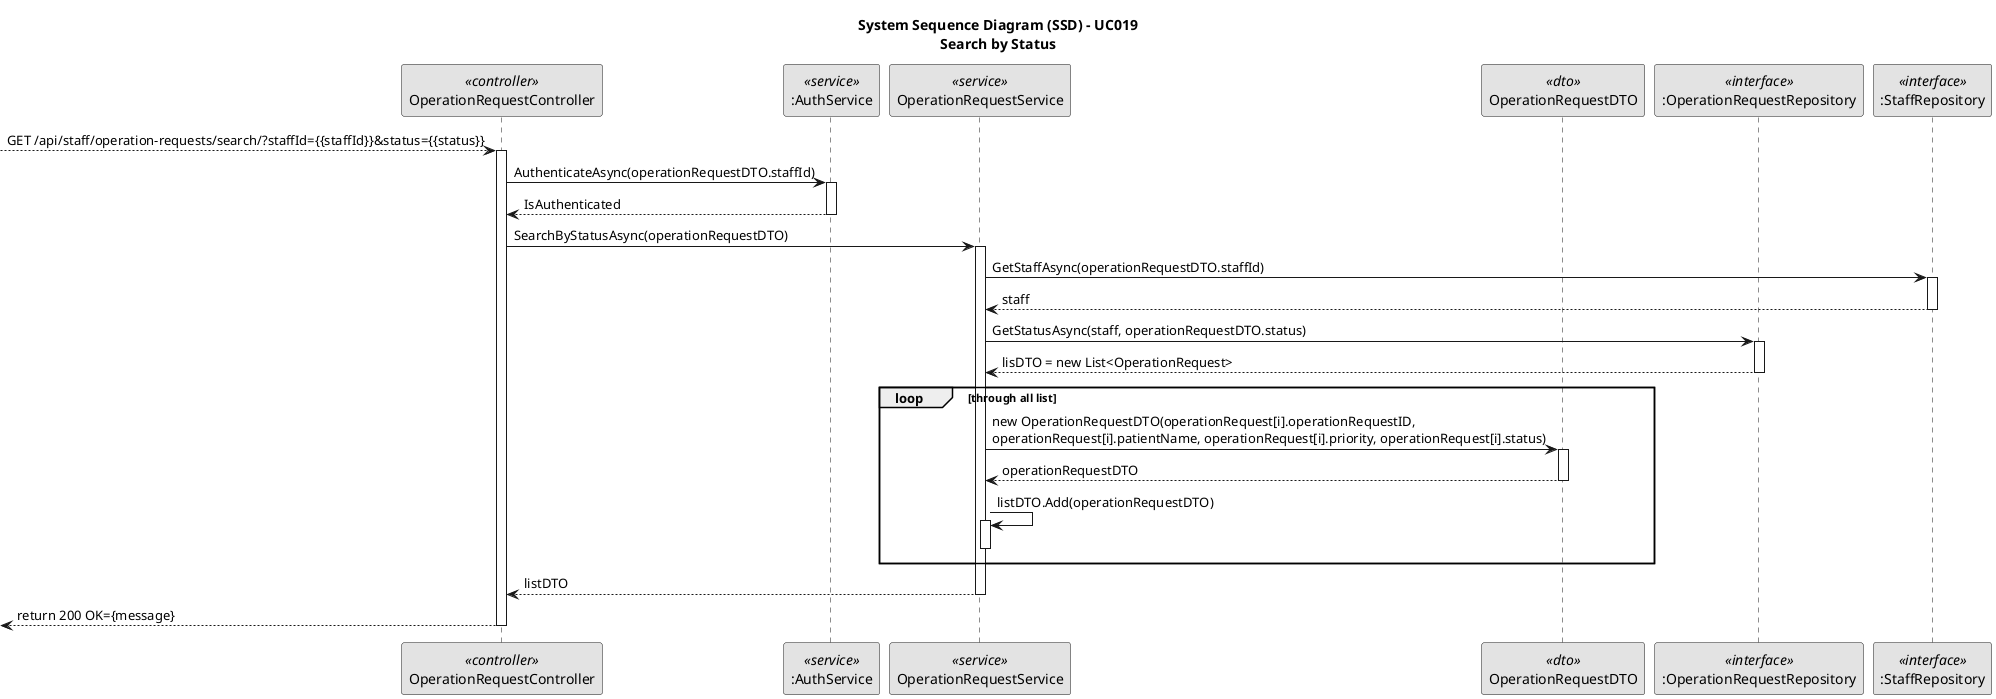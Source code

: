 @startuml "uc019-system-sequence-diagram_search-status"
skinparam monochrome true
skinparam packageStyle rectangle
skinparam shadowing false

title System Sequence Diagram (SSD) - UC019\nSearch by Status
participant OperationRequestController as Controller <<controller>>
participant ":AuthService" as AuthService <<service>>
participant OperationRequestService as Service <<service>>
participant OperationRequestDTO as DTO <<dto>>
participant ":OperationRequestRepository" as Repository <<interface>>
participant ":StaffRepository" as StaffRepository <<interface>>

--> Controller: GET /api/staff/operation-requests/search/?staffId={{staffId}}&status={{status}}
activate Controller
    Controller -> AuthService: AuthenticateAsync(operationRequestDTO.staffId)
    activate AuthService
        AuthService --> Controller: IsAuthenticated
        deactivate AuthService

    Controller -> Service: SearchByStatusAsync(operationRequestDTO)
    activate Service 
        Service -> StaffRepository: GetStaffAsync(operationRequestDTO.staffId)
        activate StaffRepository
            StaffRepository --> Service: staff
            deactivate StaffRepository 

        Service -> Repository: GetStatusAsync(staff, operationRequestDTO.status)
        activate Repository
            Repository --> Service: lisDTO = new List<OperationRequest>
            deactivate Repository
            loop through all list
                Service -> DTO: new OperationRequestDTO(operationRequest[i].operationRequestID,\noperationRequest[i].patientName, operationRequest[i].priority, operationRequest[i].status)
                activate DTO
                    DTO --> Service: operationRequestDTO
                    deactivate DTO
                Service -> Service: listDTO.Add(operationRequestDTO)
                activate Service
                    deactivate Service
            end
        Service --> Controller: listDTO
        deactivate Service

    <-- Controller: return 200 OK={message} 
    deactivate Controller

@enduml